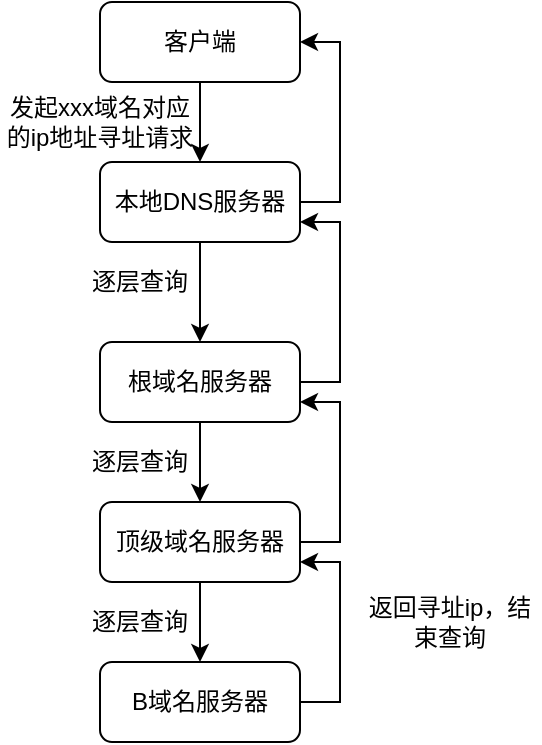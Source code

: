 <mxfile version="13.0.8" type="github">
  <diagram id="RC9avffKnGslfeTPu71o" name="Page-1">
    <mxGraphModel dx="968" dy="667" grid="1" gridSize="10" guides="1" tooltips="1" connect="1" arrows="1" fold="1" page="1" pageScale="1" pageWidth="827" pageHeight="1169" math="0" shadow="0">
      <root>
        <mxCell id="0" />
        <mxCell id="1" parent="0" />
        <mxCell id="nqUM3Sm1_1U_bCqg0LgO-1" value="客户端" style="rounded=1;whiteSpace=wrap;html=1;" parent="1" vertex="1">
          <mxGeometry x="110" y="130" width="100" height="40" as="geometry" />
        </mxCell>
        <mxCell id="aNvzju850t84WLl4p4Ta-6" style="edgeStyle=orthogonalEdgeStyle;rounded=0;orthogonalLoop=1;jettySize=auto;html=1;exitX=0.5;exitY=1;exitDx=0;exitDy=0;entryX=0.5;entryY=0;entryDx=0;entryDy=0;" edge="1" parent="1" source="aNvzju850t84WLl4p4Ta-1" target="aNvzju850t84WLl4p4Ta-3">
          <mxGeometry relative="1" as="geometry" />
        </mxCell>
        <mxCell id="aNvzju850t84WLl4p4Ta-16" style="edgeStyle=orthogonalEdgeStyle;rounded=0;orthogonalLoop=1;jettySize=auto;html=1;exitX=1;exitY=0.5;exitDx=0;exitDy=0;entryX=1;entryY=0.5;entryDx=0;entryDy=0;" edge="1" parent="1" source="aNvzju850t84WLl4p4Ta-1" target="nqUM3Sm1_1U_bCqg0LgO-1">
          <mxGeometry relative="1" as="geometry" />
        </mxCell>
        <mxCell id="aNvzju850t84WLl4p4Ta-1" value="本地DNS服务器" style="rounded=1;whiteSpace=wrap;html=1;" vertex="1" parent="1">
          <mxGeometry x="110" y="210" width="100" height="40" as="geometry" />
        </mxCell>
        <mxCell id="aNvzju850t84WLl4p4Ta-2" value="" style="endArrow=classic;html=1;exitX=0.5;exitY=1;exitDx=0;exitDy=0;entryX=0.5;entryY=0;entryDx=0;entryDy=0;" edge="1" parent="1" source="nqUM3Sm1_1U_bCqg0LgO-1" target="aNvzju850t84WLl4p4Ta-1">
          <mxGeometry width="50" height="50" relative="1" as="geometry">
            <mxPoint x="390" y="370" as="sourcePoint" />
            <mxPoint x="440" y="320" as="targetPoint" />
          </mxGeometry>
        </mxCell>
        <mxCell id="aNvzju850t84WLl4p4Ta-7" style="edgeStyle=orthogonalEdgeStyle;rounded=0;orthogonalLoop=1;jettySize=auto;html=1;exitX=0.5;exitY=1;exitDx=0;exitDy=0;entryX=0.5;entryY=0;entryDx=0;entryDy=0;" edge="1" parent="1" source="aNvzju850t84WLl4p4Ta-3" target="aNvzju850t84WLl4p4Ta-4">
          <mxGeometry relative="1" as="geometry" />
        </mxCell>
        <mxCell id="aNvzju850t84WLl4p4Ta-15" style="edgeStyle=orthogonalEdgeStyle;rounded=0;orthogonalLoop=1;jettySize=auto;html=1;exitX=1;exitY=0.5;exitDx=0;exitDy=0;entryX=1;entryY=0.75;entryDx=0;entryDy=0;" edge="1" parent="1" source="aNvzju850t84WLl4p4Ta-3" target="aNvzju850t84WLl4p4Ta-1">
          <mxGeometry relative="1" as="geometry" />
        </mxCell>
        <mxCell id="aNvzju850t84WLl4p4Ta-3" value="根域名服务器" style="rounded=1;whiteSpace=wrap;html=1;" vertex="1" parent="1">
          <mxGeometry x="110" y="300" width="100" height="40" as="geometry" />
        </mxCell>
        <mxCell id="aNvzju850t84WLl4p4Ta-8" style="edgeStyle=orthogonalEdgeStyle;rounded=0;orthogonalLoop=1;jettySize=auto;html=1;exitX=0.5;exitY=1;exitDx=0;exitDy=0;entryX=0.5;entryY=0;entryDx=0;entryDy=0;" edge="1" parent="1" source="aNvzju850t84WLl4p4Ta-4" target="aNvzju850t84WLl4p4Ta-5">
          <mxGeometry relative="1" as="geometry" />
        </mxCell>
        <mxCell id="aNvzju850t84WLl4p4Ta-14" style="edgeStyle=orthogonalEdgeStyle;rounded=0;orthogonalLoop=1;jettySize=auto;html=1;exitX=1;exitY=0.5;exitDx=0;exitDy=0;entryX=1;entryY=0.75;entryDx=0;entryDy=0;" edge="1" parent="1" source="aNvzju850t84WLl4p4Ta-4" target="aNvzju850t84WLl4p4Ta-3">
          <mxGeometry relative="1" as="geometry" />
        </mxCell>
        <mxCell id="aNvzju850t84WLl4p4Ta-4" value="顶级域名服务器" style="rounded=1;whiteSpace=wrap;html=1;" vertex="1" parent="1">
          <mxGeometry x="110" y="380" width="100" height="40" as="geometry" />
        </mxCell>
        <mxCell id="aNvzju850t84WLl4p4Ta-10" style="edgeStyle=orthogonalEdgeStyle;rounded=0;orthogonalLoop=1;jettySize=auto;html=1;exitX=1;exitY=0.5;exitDx=0;exitDy=0;entryX=1;entryY=0.75;entryDx=0;entryDy=0;" edge="1" parent="1" source="aNvzju850t84WLl4p4Ta-5" target="aNvzju850t84WLl4p4Ta-4">
          <mxGeometry relative="1" as="geometry" />
        </mxCell>
        <mxCell id="aNvzju850t84WLl4p4Ta-5" value="B域名服务器" style="rounded=1;whiteSpace=wrap;html=1;" vertex="1" parent="1">
          <mxGeometry x="110" y="460" width="100" height="40" as="geometry" />
        </mxCell>
        <mxCell id="aNvzju850t84WLl4p4Ta-9" value="发起xxx域名对应的ip地址寻址请求" style="text;html=1;strokeColor=none;fillColor=none;align=center;verticalAlign=middle;whiteSpace=wrap;rounded=0;" vertex="1" parent="1">
          <mxGeometry x="60" y="180" width="100" height="20" as="geometry" />
        </mxCell>
        <mxCell id="aNvzju850t84WLl4p4Ta-11" value="返回寻址ip，结束查询" style="text;html=1;strokeColor=none;fillColor=none;align=center;verticalAlign=middle;whiteSpace=wrap;rounded=0;" vertex="1" parent="1">
          <mxGeometry x="240" y="430" width="90" height="20" as="geometry" />
        </mxCell>
        <mxCell id="aNvzju850t84WLl4p4Ta-17" value="逐层查询" style="text;html=1;strokeColor=none;fillColor=none;align=center;verticalAlign=middle;whiteSpace=wrap;rounded=0;" vertex="1" parent="1">
          <mxGeometry x="100" y="260" width="60" height="20" as="geometry" />
        </mxCell>
        <mxCell id="aNvzju850t84WLl4p4Ta-18" value="逐层查询" style="text;html=1;strokeColor=none;fillColor=none;align=center;verticalAlign=middle;whiteSpace=wrap;rounded=0;" vertex="1" parent="1">
          <mxGeometry x="100" y="430" width="60" height="20" as="geometry" />
        </mxCell>
        <mxCell id="aNvzju850t84WLl4p4Ta-19" value="逐层查询" style="text;html=1;strokeColor=none;fillColor=none;align=center;verticalAlign=middle;whiteSpace=wrap;rounded=0;" vertex="1" parent="1">
          <mxGeometry x="100" y="350" width="60" height="20" as="geometry" />
        </mxCell>
      </root>
    </mxGraphModel>
  </diagram>
</mxfile>
